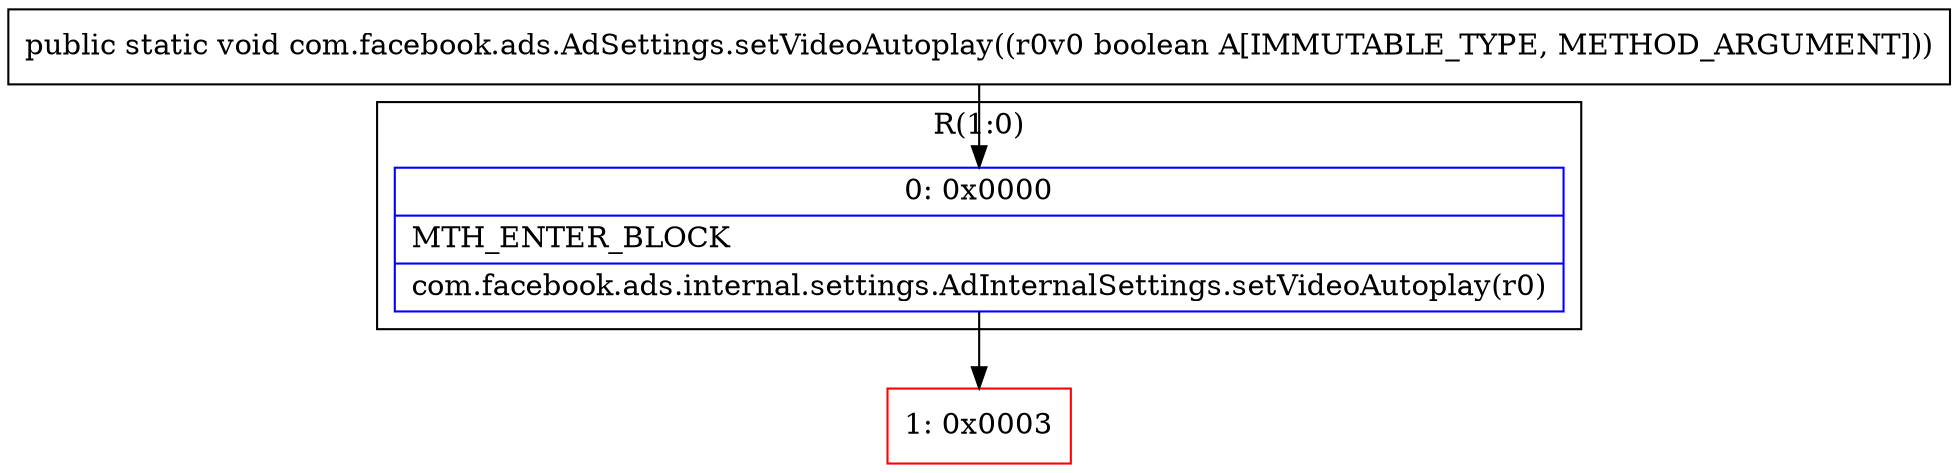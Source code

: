 digraph "CFG forcom.facebook.ads.AdSettings.setVideoAutoplay(Z)V" {
subgraph cluster_Region_1357633142 {
label = "R(1:0)";
node [shape=record,color=blue];
Node_0 [shape=record,label="{0\:\ 0x0000|MTH_ENTER_BLOCK\l|com.facebook.ads.internal.settings.AdInternalSettings.setVideoAutoplay(r0)\l}"];
}
Node_1 [shape=record,color=red,label="{1\:\ 0x0003}"];
MethodNode[shape=record,label="{public static void com.facebook.ads.AdSettings.setVideoAutoplay((r0v0 boolean A[IMMUTABLE_TYPE, METHOD_ARGUMENT])) }"];
MethodNode -> Node_0;
Node_0 -> Node_1;
}

